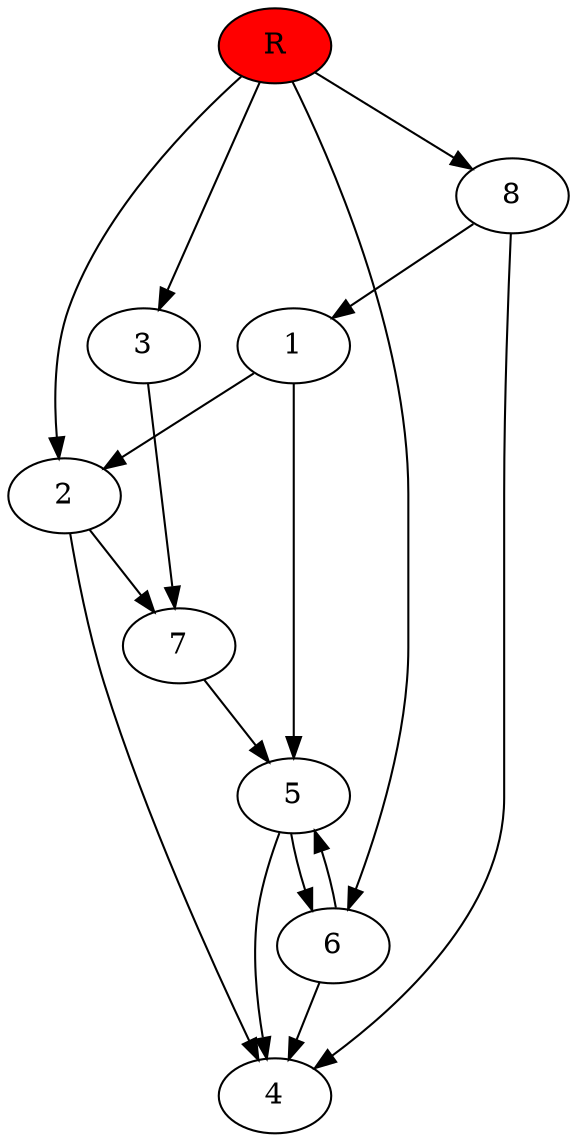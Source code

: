 digraph prb58251 {
	1
	2
	3
	4
	5
	6
	7
	8
	R [fillcolor="#ff0000" style=filled]
	1 -> 2
	1 -> 5
	2 -> 4
	2 -> 7
	3 -> 7
	5 -> 4
	5 -> 6
	6 -> 4
	6 -> 5
	7 -> 5
	8 -> 1
	8 -> 4
	R -> 2
	R -> 3
	R -> 6
	R -> 8
}
